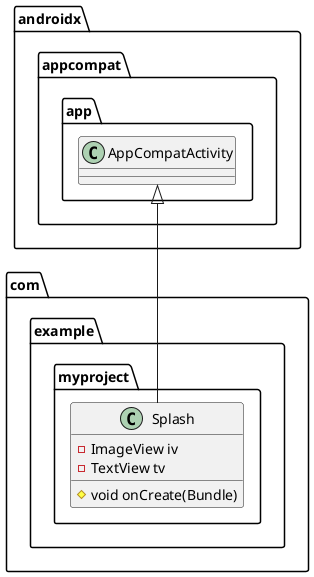 @startuml
class com.example.myproject.Splash {
- ImageView iv
- TextView tv
# void onCreate(Bundle)
}




androidx.appcompat.app.AppCompatActivity <|-- com.example.myproject.Splash
@enduml
